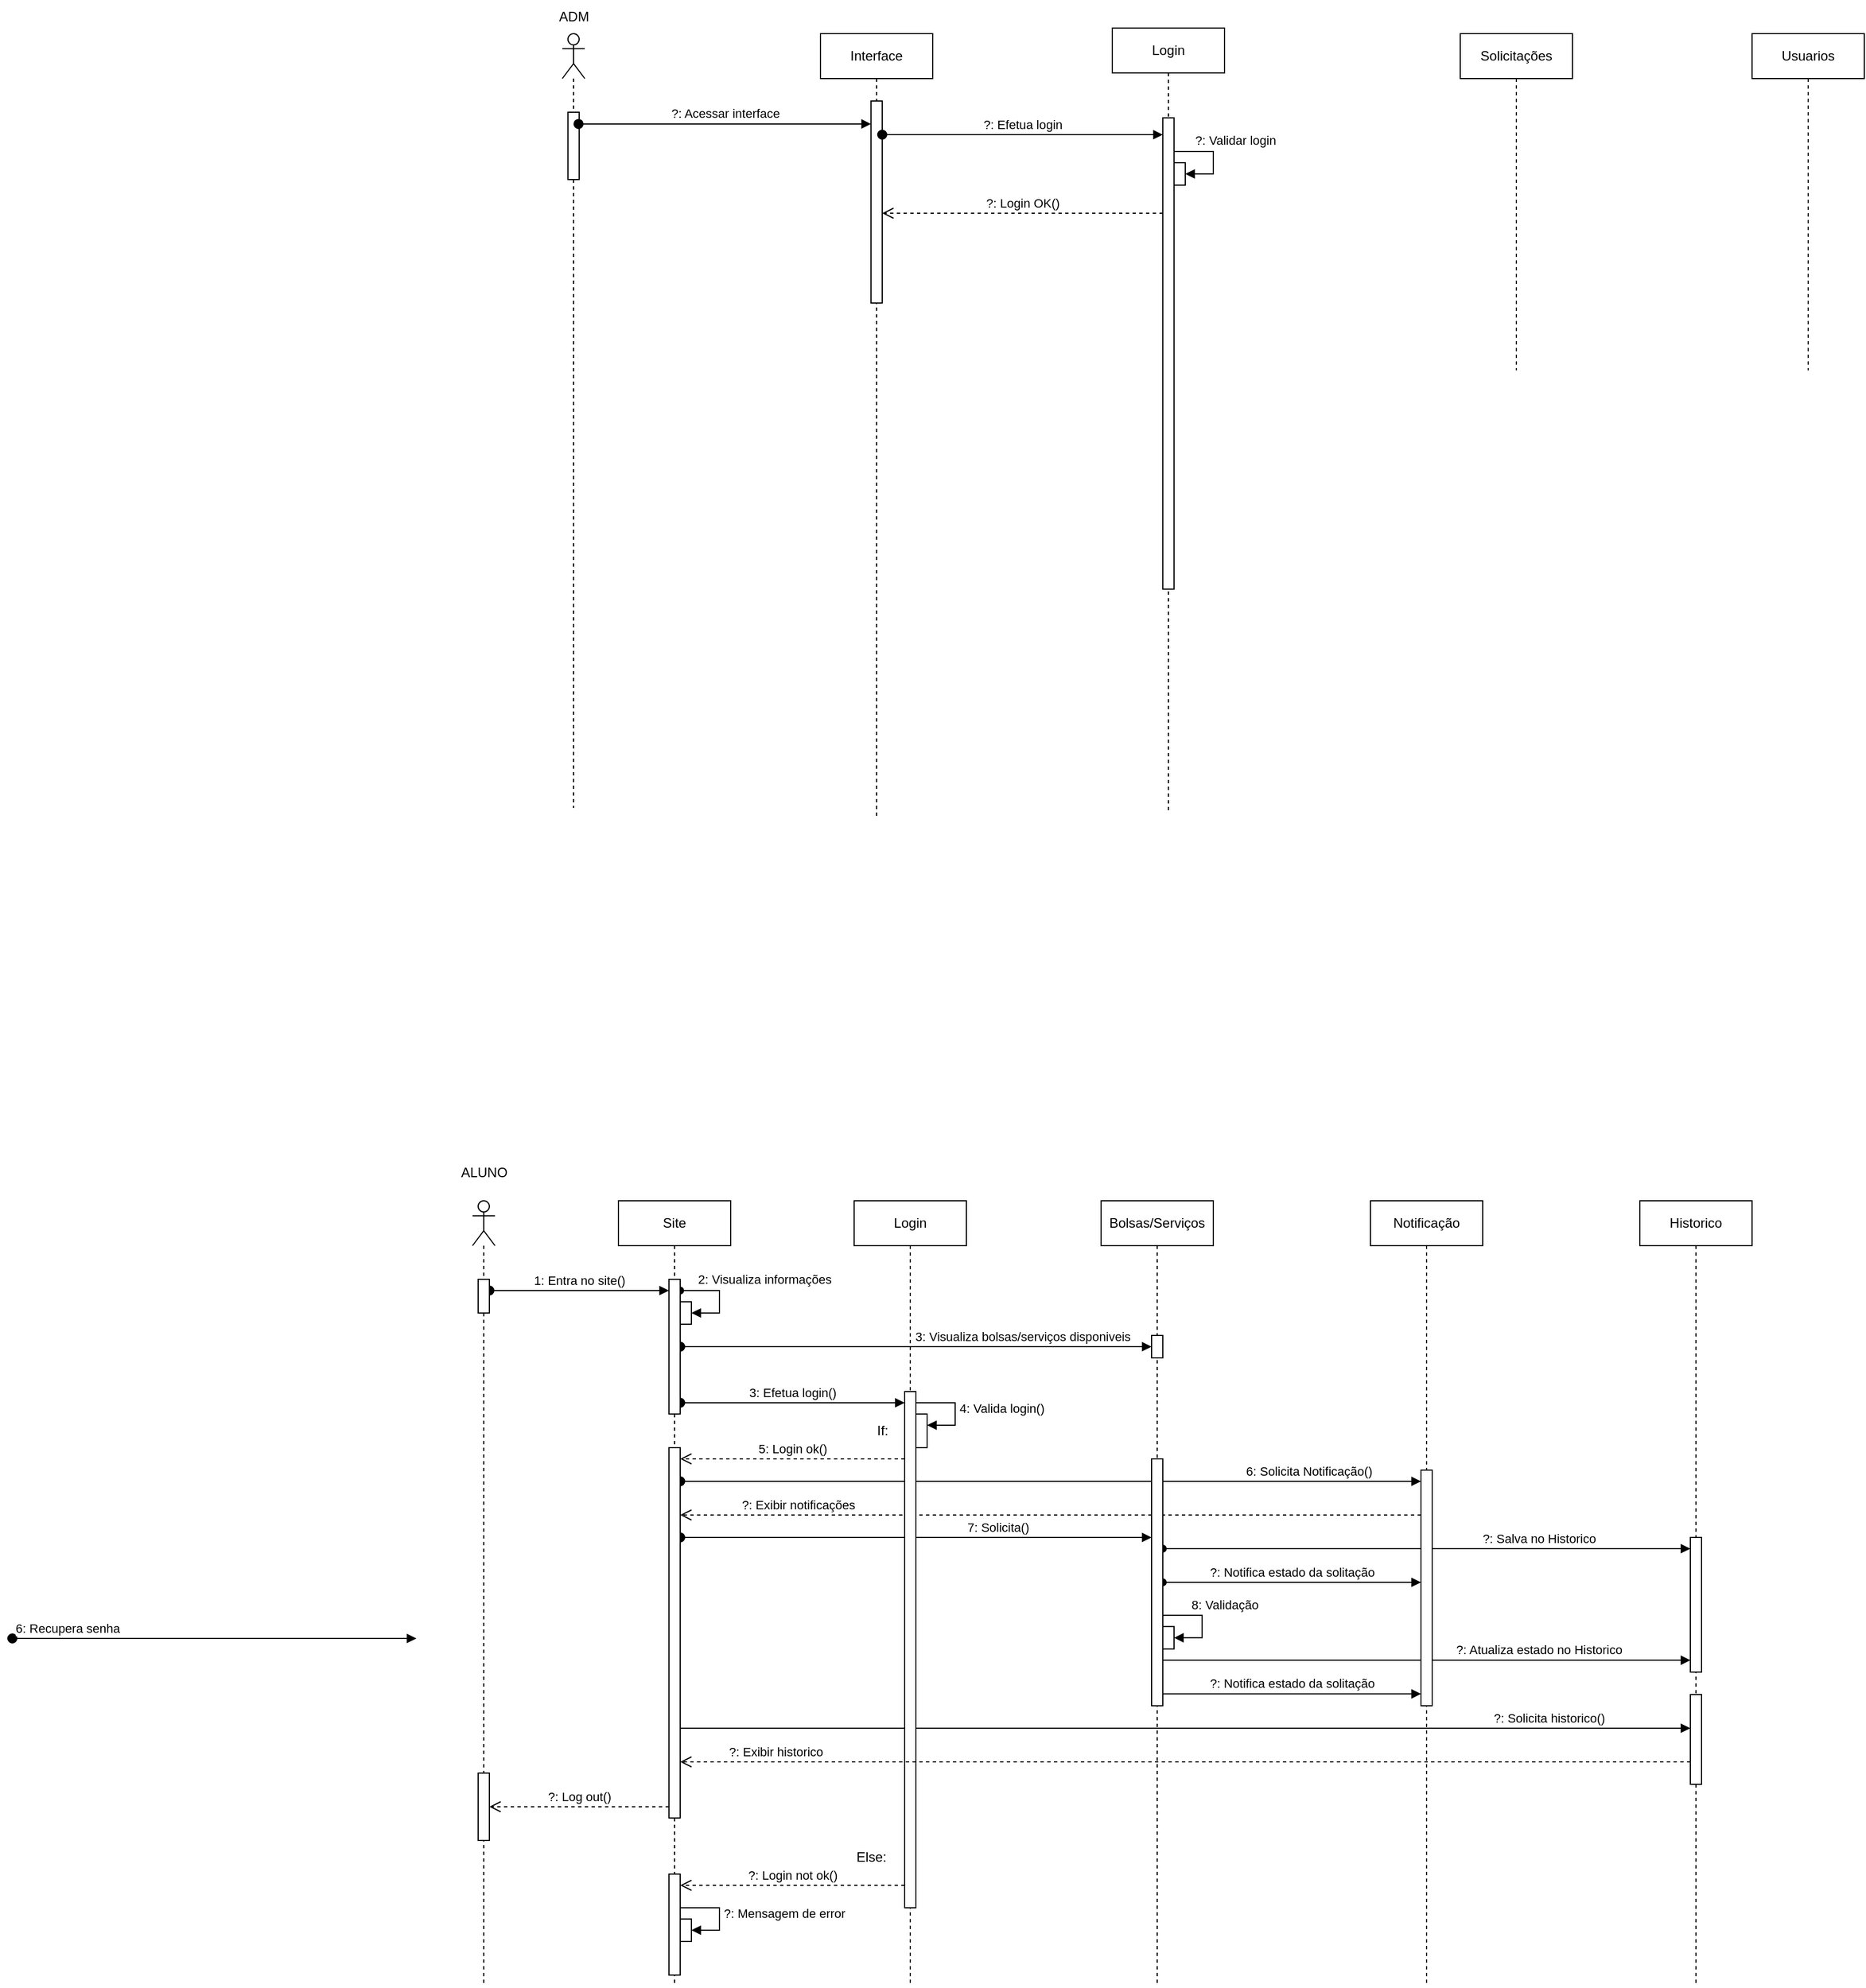 <mxfile>
    <diagram id="TPEipW62832BqVaje219" name="Page-1">
        <mxGraphModel dx="1823" dy="1730" grid="1" gridSize="10" guides="1" tooltips="1" connect="1" arrows="1" fold="1" page="1" pageScale="1" pageWidth="850" pageHeight="1100" math="0" shadow="0">
            <root>
                <mxCell id="0"/>
                <mxCell id="1" parent="0"/>
                <mxCell id="93" value="?: Solicita historico()" style="html=1;verticalAlign=bottom;endArrow=block;" edge="1" parent="1" source="52" target="92">
                    <mxGeometry x="0.72" width="80" relative="1" as="geometry">
                        <mxPoint x="560" y="610" as="sourcePoint"/>
                        <mxPoint x="640" y="610" as="targetPoint"/>
                        <Array as="points">
                            <mxPoint x="700" y="630"/>
                        </Array>
                        <mxPoint as="offset"/>
                    </mxGeometry>
                </mxCell>
                <mxCell id="96" value="?: Notifica estado da solitação" style="html=1;verticalAlign=bottom;endArrow=block;startArrow=oval;startFill=1;" edge="1" parent="1" source="55" target="63">
                    <mxGeometry width="80" relative="1" as="geometry">
                        <mxPoint x="750" y="500.0" as="sourcePoint"/>
                        <mxPoint x="980" y="500.0" as="targetPoint"/>
                        <Array as="points">
                            <mxPoint x="825" y="500.0"/>
                        </Array>
                    </mxGeometry>
                </mxCell>
                <mxCell id="81" value="?: Salva no Historico" style="html=1;verticalAlign=bottom;endArrow=block;startArrow=oval;startFill=1;" edge="1" parent="1" source="55" target="82">
                    <mxGeometry x="0.425" width="80" relative="1" as="geometry">
                        <mxPoint x="735" y="499.43" as="sourcePoint"/>
                        <mxPoint x="1205" y="499.43" as="targetPoint"/>
                        <Array as="points">
                            <mxPoint x="950" y="470"/>
                        </Array>
                        <mxPoint as="offset"/>
                    </mxGeometry>
                </mxCell>
                <mxCell id="83" value="?: Atualiza estado no Historico" style="html=1;verticalAlign=bottom;endArrow=block;" edge="1" parent="1" source="55" target="82">
                    <mxGeometry x="0.425" width="80" relative="1" as="geometry">
                        <mxPoint x="735" y="569.43" as="sourcePoint"/>
                        <mxPoint x="1205" y="569.43" as="targetPoint"/>
                        <Array as="points">
                            <mxPoint x="920" y="569.43"/>
                        </Array>
                        <mxPoint as="offset"/>
                    </mxGeometry>
                </mxCell>
                <mxCell id="94" value="?: Exibir notificações" style="html=1;verticalAlign=bottom;endArrow=open;dashed=1;endSize=8;" edge="1" parent="1" source="63" target="52">
                    <mxGeometry x="0.682" relative="1" as="geometry">
                        <mxPoint x="670" y="440" as="sourcePoint"/>
                        <mxPoint x="590" y="440" as="targetPoint"/>
                        <Array as="points">
                            <mxPoint x="440" y="440"/>
                        </Array>
                        <mxPoint as="offset"/>
                    </mxGeometry>
                </mxCell>
                <mxCell id="78" value="3: Visualiza bolsas/serviços disponiveis" style="html=1;verticalAlign=bottom;startArrow=oval;endArrow=block;startSize=8;" edge="1" target="77" parent="1" source="20">
                    <mxGeometry x="0.452" relative="1" as="geometry">
                        <mxPoint x="665" y="280" as="sourcePoint"/>
                        <mxPoint as="offset"/>
                    </mxGeometry>
                </mxCell>
                <mxCell id="28" value="3: Efetua login()" style="html=1;verticalAlign=bottom;startArrow=oval;endArrow=block;startSize=8;" edge="1" target="27" parent="1" source="20">
                    <mxGeometry relative="1" as="geometry">
                        <mxPoint x="305" y="340" as="sourcePoint"/>
                        <Array as="points">
                            <mxPoint x="420" y="340"/>
                        </Array>
                    </mxGeometry>
                </mxCell>
                <mxCell id="21" value="1: Entra no site()" style="html=1;verticalAlign=bottom;startArrow=oval;endArrow=block;startSize=8;" edge="1" target="20" parent="1" source="18">
                    <mxGeometry relative="1" as="geometry">
                        <mxPoint x="130" y="240" as="sourcePoint"/>
                        <Array as="points">
                            <mxPoint x="170" y="240"/>
                        </Array>
                        <mxPoint as="offset"/>
                    </mxGeometry>
                </mxCell>
                <mxCell id="67" value="6: Solicita Notificação()" style="html=1;verticalAlign=bottom;startArrow=oval;startFill=1;endArrow=block;startSize=8;" edge="1" parent="1" source="52" target="63">
                    <mxGeometry x="0.696" width="60" relative="1" as="geometry">
                        <mxPoint x="300" y="420" as="sourcePoint"/>
                        <mxPoint x="965" y="410" as="targetPoint"/>
                        <Array as="points">
                            <mxPoint x="730" y="410"/>
                        </Array>
                        <mxPoint as="offset"/>
                    </mxGeometry>
                </mxCell>
                <mxCell id="53" value="7: Solicita()" style="html=1;verticalAlign=bottom;startArrow=oval;startFill=1;endArrow=block;startSize=8;" edge="1" parent="1" source="52" target="55">
                    <mxGeometry x="0.345" width="60" relative="1" as="geometry">
                        <mxPoint x="520" y="460" as="sourcePoint"/>
                        <mxPoint x="605" y="450.0" as="targetPoint"/>
                        <Array as="points">
                            <mxPoint x="460" y="460"/>
                        </Array>
                        <mxPoint as="offset"/>
                    </mxGeometry>
                </mxCell>
                <mxCell id="43" value="6: Recupera senha" style="html=1;verticalAlign=bottom;startArrow=oval;startFill=1;endArrow=block;startSize=8;" edge="1" parent="1">
                    <mxGeometry x="-0.729" width="60" relative="1" as="geometry">
                        <mxPoint x="-290" y="550" as="sourcePoint"/>
                        <mxPoint x="70" y="550" as="targetPoint"/>
                        <mxPoint as="offset"/>
                    </mxGeometry>
                </mxCell>
                <mxCell id="16" value="Site" style="shape=umlLifeline;perimeter=lifelinePerimeter;whiteSpace=wrap;html=1;container=1;collapsible=0;recursiveResize=0;outlineConnect=0;" vertex="1" parent="1">
                    <mxGeometry x="250" y="160" width="100" height="700" as="geometry"/>
                </mxCell>
                <mxCell id="75" value="" style="edgeStyle=orthogonalEdgeStyle;html=1;align=left;spacingLeft=2;endArrow=block;rounded=0;startArrow=oval;startFill=1;" edge="1" target="74" parent="16" source="20">
                    <mxGeometry relative="1" as="geometry">
                        <mxPoint x="60" y="60" as="sourcePoint"/>
                        <Array as="points">
                            <mxPoint x="90" y="80"/>
                            <mxPoint x="90" y="100"/>
                        </Array>
                    </mxGeometry>
                </mxCell>
                <mxCell id="76" value="2: Visualiza informações" style="edgeLabel;html=1;align=center;verticalAlign=middle;resizable=0;points=[];" vertex="1" connectable="0" parent="75">
                    <mxGeometry x="-0.075" y="-1" relative="1" as="geometry">
                        <mxPoint x="41" y="-12" as="offset"/>
                    </mxGeometry>
                </mxCell>
                <mxCell id="20" value="" style="html=1;points=[];perimeter=orthogonalPerimeter;" vertex="1" parent="16">
                    <mxGeometry x="45" y="70" width="10" height="120" as="geometry"/>
                </mxCell>
                <mxCell id="52" value="" style="html=1;points=[];perimeter=orthogonalPerimeter;" vertex="1" parent="16">
                    <mxGeometry x="45" y="220" width="10" height="330" as="geometry"/>
                </mxCell>
                <mxCell id="59" value="" style="html=1;points=[];perimeter=orthogonalPerimeter;" vertex="1" parent="16">
                    <mxGeometry x="45" y="600" width="10" height="90" as="geometry"/>
                </mxCell>
                <mxCell id="71" value="" style="html=1;points=[];perimeter=orthogonalPerimeter;" vertex="1" parent="16">
                    <mxGeometry x="55" y="640" width="10" height="20" as="geometry"/>
                </mxCell>
                <mxCell id="72" value="?: Mensagem de error" style="edgeStyle=orthogonalEdgeStyle;html=1;align=left;spacingLeft=2;endArrow=block;rounded=0;" edge="1" target="71" parent="16" source="59">
                    <mxGeometry relative="1" as="geometry">
                        <mxPoint x="60" y="630" as="sourcePoint"/>
                        <Array as="points">
                            <mxPoint x="90" y="630"/>
                            <mxPoint x="90" y="650"/>
                        </Array>
                    </mxGeometry>
                </mxCell>
                <mxCell id="74" value="" style="html=1;points=[];perimeter=orthogonalPerimeter;" vertex="1" parent="16">
                    <mxGeometry x="55" y="90" width="10" height="20" as="geometry"/>
                </mxCell>
                <mxCell id="17" value="" style="shape=umlLifeline;participant=umlActor;perimeter=lifelinePerimeter;whiteSpace=wrap;html=1;container=1;collapsible=0;recursiveResize=0;verticalAlign=top;spacingTop=36;outlineConnect=0;" vertex="1" parent="1">
                    <mxGeometry x="120" y="160" width="20" height="700" as="geometry"/>
                </mxCell>
                <mxCell id="18" value="" style="html=1;points=[];perimeter=orthogonalPerimeter;" vertex="1" parent="17">
                    <mxGeometry x="5" y="70" width="10" height="30" as="geometry"/>
                </mxCell>
                <mxCell id="100" value="" style="html=1;points=[];perimeter=orthogonalPerimeter;" vertex="1" parent="17">
                    <mxGeometry x="5" y="510" width="10" height="60" as="geometry"/>
                </mxCell>
                <mxCell id="22" value="ALUNO" style="text;html=1;align=center;verticalAlign=middle;resizable=1;points=[];autosize=1;strokeColor=none;fillColor=none;container=0;movable=1;rotatable=1;deletable=1;editable=1;connectable=1;" vertex="1" parent="1">
                    <mxGeometry x="100" y="120" width="60" height="30" as="geometry"/>
                </mxCell>
                <mxCell id="25" value="Login" style="shape=umlLifeline;perimeter=lifelinePerimeter;whiteSpace=wrap;html=1;container=1;collapsible=0;recursiveResize=0;outlineConnect=0;" vertex="1" parent="1">
                    <mxGeometry x="460" y="160" width="100" height="700" as="geometry"/>
                </mxCell>
                <mxCell id="27" value="" style="html=1;points=[];perimeter=orthogonalPerimeter;" vertex="1" parent="25">
                    <mxGeometry x="45" y="170" width="10" height="460" as="geometry"/>
                </mxCell>
                <mxCell id="35" value="" style="html=1;points=[];perimeter=orthogonalPerimeter;" vertex="1" parent="25">
                    <mxGeometry x="55" y="190" width="10" height="30" as="geometry"/>
                </mxCell>
                <mxCell id="36" value="4: Valida login()" style="edgeStyle=orthogonalEdgeStyle;html=1;align=left;spacingLeft=2;endArrow=block;rounded=0;" edge="1" target="35" parent="25" source="27">
                    <mxGeometry relative="1" as="geometry">
                        <mxPoint x="60" y="130" as="sourcePoint"/>
                        <Array as="points">
                            <mxPoint x="90" y="180"/>
                            <mxPoint x="90" y="200"/>
                        </Array>
                        <mxPoint x="110" y="190" as="targetPoint"/>
                    </mxGeometry>
                </mxCell>
                <mxCell id="45" value="If:" style="text;html=1;align=center;verticalAlign=middle;resizable=0;points=[];autosize=1;strokeColor=none;fillColor=none;" vertex="1" parent="25">
                    <mxGeometry x="10" y="190" width="30" height="30" as="geometry"/>
                </mxCell>
                <mxCell id="46" value="Else:" style="text;html=1;align=center;verticalAlign=middle;resizable=0;points=[];autosize=1;strokeColor=none;fillColor=none;" vertex="1" parent="25">
                    <mxGeometry x="-10" y="570" width="50" height="30" as="geometry"/>
                </mxCell>
                <mxCell id="39" value="5: Login ok()" style="html=1;verticalAlign=bottom;endArrow=open;dashed=1;endSize=8;" edge="1" parent="1" source="27" target="52">
                    <mxGeometry relative="1" as="geometry">
                        <mxPoint x="445" y="390.0" as="sourcePoint"/>
                        <mxPoint x="360" y="410" as="targetPoint"/>
                        <Array as="points">
                            <mxPoint x="450" y="390"/>
                        </Array>
                    </mxGeometry>
                </mxCell>
                <mxCell id="42" value="Notificação" style="shape=umlLifeline;perimeter=lifelinePerimeter;whiteSpace=wrap;html=1;container=1;collapsible=0;recursiveResize=0;outlineConnect=0;" vertex="1" parent="1">
                    <mxGeometry x="920" y="160" width="100" height="700" as="geometry"/>
                </mxCell>
                <mxCell id="63" value="" style="html=1;points=[];perimeter=orthogonalPerimeter;" vertex="1" parent="42">
                    <mxGeometry x="45" y="240" width="10" height="210" as="geometry"/>
                </mxCell>
                <mxCell id="51" value="Bolsas/Serviços" style="shape=umlLifeline;perimeter=lifelinePerimeter;whiteSpace=wrap;html=1;container=1;collapsible=0;recursiveResize=0;outlineConnect=0;" vertex="1" parent="1">
                    <mxGeometry x="680" y="160" width="100" height="700" as="geometry"/>
                </mxCell>
                <mxCell id="55" value="" style="html=1;points=[];perimeter=orthogonalPerimeter;" vertex="1" parent="51">
                    <mxGeometry x="45" y="230" width="10" height="220" as="geometry"/>
                </mxCell>
                <mxCell id="77" value="" style="html=1;points=[];perimeter=orthogonalPerimeter;" vertex="1" parent="51">
                    <mxGeometry x="45" y="120" width="10" height="20" as="geometry"/>
                </mxCell>
                <mxCell id="56" value="" style="html=1;points=[];perimeter=orthogonalPerimeter;" vertex="1" parent="51">
                    <mxGeometry x="55" y="379.39" width="10" height="20" as="geometry"/>
                </mxCell>
                <mxCell id="57" value="" style="edgeStyle=orthogonalEdgeStyle;html=1;align=left;spacingLeft=2;endArrow=block;rounded=0;" edge="1" target="56" parent="51">
                    <mxGeometry relative="1" as="geometry">
                        <mxPoint x="55" y="369.39" as="sourcePoint"/>
                        <Array as="points">
                            <mxPoint x="90" y="369.39"/>
                            <mxPoint x="90" y="389.39"/>
                        </Array>
                    </mxGeometry>
                </mxCell>
                <mxCell id="58" value="8: Validação" style="edgeLabel;html=1;align=center;verticalAlign=middle;resizable=0;points=[];" vertex="1" connectable="0" parent="57">
                    <mxGeometry x="-0.007" relative="1" as="geometry">
                        <mxPoint x="20" y="-14" as="offset"/>
                    </mxGeometry>
                </mxCell>
                <mxCell id="47" value="?: Login not ok()" style="html=1;verticalAlign=bottom;endArrow=open;dashed=1;endSize=8;" edge="1" parent="1" target="59">
                    <mxGeometry relative="1" as="geometry">
                        <mxPoint x="505" y="770" as="sourcePoint"/>
                        <mxPoint x="360" y="800" as="targetPoint"/>
                        <Array as="points">
                            <mxPoint x="330" y="770"/>
                        </Array>
                    </mxGeometry>
                </mxCell>
                <mxCell id="79" value="Historico" style="shape=umlLifeline;perimeter=lifelinePerimeter;whiteSpace=wrap;html=1;container=1;collapsible=0;recursiveResize=0;outlineConnect=0;" vertex="1" parent="1">
                    <mxGeometry x="1160" y="160" width="100" height="700" as="geometry"/>
                </mxCell>
                <mxCell id="82" value="" style="html=1;points=[];perimeter=orthogonalPerimeter;" vertex="1" parent="79">
                    <mxGeometry x="45" y="300" width="10" height="120" as="geometry"/>
                </mxCell>
                <mxCell id="92" value="" style="html=1;points=[];perimeter=orthogonalPerimeter;" vertex="1" parent="79">
                    <mxGeometry x="45" y="440" width="10" height="80" as="geometry"/>
                </mxCell>
                <mxCell id="80" value="?: Notifica estado da solitação" style="html=1;verticalAlign=bottom;endArrow=block;" edge="1" parent="1" source="55" target="63">
                    <mxGeometry width="80" relative="1" as="geometry">
                        <mxPoint x="735" y="599.43" as="sourcePoint"/>
                        <mxPoint x="965" y="599.43" as="targetPoint"/>
                        <Array as="points">
                            <mxPoint x="810" y="599.43"/>
                        </Array>
                    </mxGeometry>
                </mxCell>
                <mxCell id="97" value="?: Exibir historico" style="html=1;verticalAlign=bottom;endArrow=open;dashed=1;endSize=8;" edge="1" parent="1" source="92" target="52">
                    <mxGeometry x="0.811" relative="1" as="geometry">
                        <mxPoint x="900" y="660" as="sourcePoint"/>
                        <mxPoint x="820" y="660" as="targetPoint"/>
                        <Array as="points">
                            <mxPoint x="600" y="660"/>
                        </Array>
                        <mxPoint as="offset"/>
                    </mxGeometry>
                </mxCell>
                <mxCell id="99" value="?: Log out()" style="html=1;verticalAlign=bottom;endArrow=open;dashed=1;endSize=8;" edge="1" parent="1" source="52" target="100">
                    <mxGeometry relative="1" as="geometry">
                        <mxPoint x="250" y="680" as="sourcePoint"/>
                        <mxPoint x="170" y="680" as="targetPoint"/>
                        <Array as="points">
                            <mxPoint x="200" y="700"/>
                        </Array>
                    </mxGeometry>
                </mxCell>
                <mxCell id="102" value="" style="shape=umlLifeline;participant=umlActor;perimeter=lifelinePerimeter;whiteSpace=wrap;html=1;container=1;collapsible=0;recursiveResize=0;verticalAlign=top;spacingTop=36;outlineConnect=0;" vertex="1" parent="1">
                    <mxGeometry x="200" y="-880" width="20" height="690" as="geometry"/>
                </mxCell>
                <mxCell id="117" value="" style="html=1;points=[];perimeter=orthogonalPerimeter;" vertex="1" parent="102">
                    <mxGeometry x="5" y="70" width="10" height="60" as="geometry"/>
                </mxCell>
                <mxCell id="104" value="ADM" style="text;html=1;align=center;verticalAlign=middle;resizable=0;points=[];autosize=1;strokeColor=none;fillColor=none;" vertex="1" parent="1">
                    <mxGeometry x="185" y="-910" width="50" height="30" as="geometry"/>
                </mxCell>
                <mxCell id="105" value="Login" style="shape=umlLifeline;perimeter=lifelinePerimeter;whiteSpace=wrap;html=1;container=1;collapsible=0;recursiveResize=0;outlineConnect=0;" vertex="1" parent="1">
                    <mxGeometry x="690" y="-885" width="100" height="700" as="geometry"/>
                </mxCell>
                <mxCell id="112" value="" style="html=1;points=[];perimeter=orthogonalPerimeter;" vertex="1" parent="105">
                    <mxGeometry x="45" y="80" width="10" height="420" as="geometry"/>
                </mxCell>
                <mxCell id="114" value="" style="html=1;points=[];perimeter=orthogonalPerimeter;" vertex="1" parent="105">
                    <mxGeometry x="55" y="120" width="10" height="20" as="geometry"/>
                </mxCell>
                <mxCell id="115" value="?: Validar login" style="edgeStyle=orthogonalEdgeStyle;html=1;align=left;spacingLeft=2;endArrow=block;rounded=0;" edge="1" target="114" parent="105" source="112">
                    <mxGeometry x="-0.625" y="10" relative="1" as="geometry">
                        <mxPoint x="60" y="110" as="sourcePoint"/>
                        <Array as="points">
                            <mxPoint x="90" y="110"/>
                            <mxPoint x="90" y="130"/>
                        </Array>
                        <mxPoint as="offset"/>
                    </mxGeometry>
                </mxCell>
                <mxCell id="116" value="Interface" style="shape=umlLifeline;perimeter=lifelinePerimeter;whiteSpace=wrap;html=1;container=1;collapsible=0;recursiveResize=0;outlineConnect=0;" vertex="1" parent="1">
                    <mxGeometry x="430" y="-880" width="100" height="700" as="geometry"/>
                </mxCell>
                <mxCell id="111" value="" style="html=1;points=[];perimeter=orthogonalPerimeter;" vertex="1" parent="116">
                    <mxGeometry x="45" y="60" width="10" height="180" as="geometry"/>
                </mxCell>
                <mxCell id="113" value="?: Efetua login" style="html=1;verticalAlign=bottom;startArrow=oval;endArrow=block;startSize=8;" edge="1" target="112" parent="1" source="111">
                    <mxGeometry relative="1" as="geometry">
                        <mxPoint x="640" y="-790" as="sourcePoint"/>
                        <mxPoint x="675" y="-790" as="targetPoint"/>
                        <Array as="points">
                            <mxPoint x="660" y="-790"/>
                        </Array>
                    </mxGeometry>
                </mxCell>
                <mxCell id="118" value="?: Acessar interface" style="html=1;verticalAlign=bottom;startArrow=oval;startFill=1;endArrow=block;startSize=8;exitX=0.945;exitY=0.174;exitDx=0;exitDy=0;exitPerimeter=0;" edge="1" parent="1" source="117" target="111">
                    <mxGeometry width="60" relative="1" as="geometry">
                        <mxPoint x="240" y="-800" as="sourcePoint"/>
                        <mxPoint x="300" y="-800" as="targetPoint"/>
                    </mxGeometry>
                </mxCell>
                <mxCell id="119" value="?: Login OK()" style="html=1;verticalAlign=bottom;endArrow=open;dashed=1;endSize=8;" edge="1" parent="1" source="112" target="111">
                    <mxGeometry relative="1" as="geometry">
                        <mxPoint x="630" y="-710" as="sourcePoint"/>
                        <mxPoint x="550" y="-710" as="targetPoint"/>
                        <Array as="points">
                            <mxPoint x="540" y="-720"/>
                        </Array>
                    </mxGeometry>
                </mxCell>
                <mxCell id="120" value="Solicitações" style="shape=umlLifeline;perimeter=lifelinePerimeter;whiteSpace=wrap;html=1;container=1;collapsible=0;recursiveResize=0;outlineConnect=0;" vertex="1" parent="1">
                    <mxGeometry x="1000" y="-880" width="100" height="300" as="geometry"/>
                </mxCell>
                <mxCell id="121" value="Usuarios" style="shape=umlLifeline;perimeter=lifelinePerimeter;whiteSpace=wrap;html=1;container=1;collapsible=0;recursiveResize=0;outlineConnect=0;" vertex="1" parent="1">
                    <mxGeometry x="1260" y="-880" width="100" height="300" as="geometry"/>
                </mxCell>
            </root>
        </mxGraphModel>
    </diagram>
</mxfile>